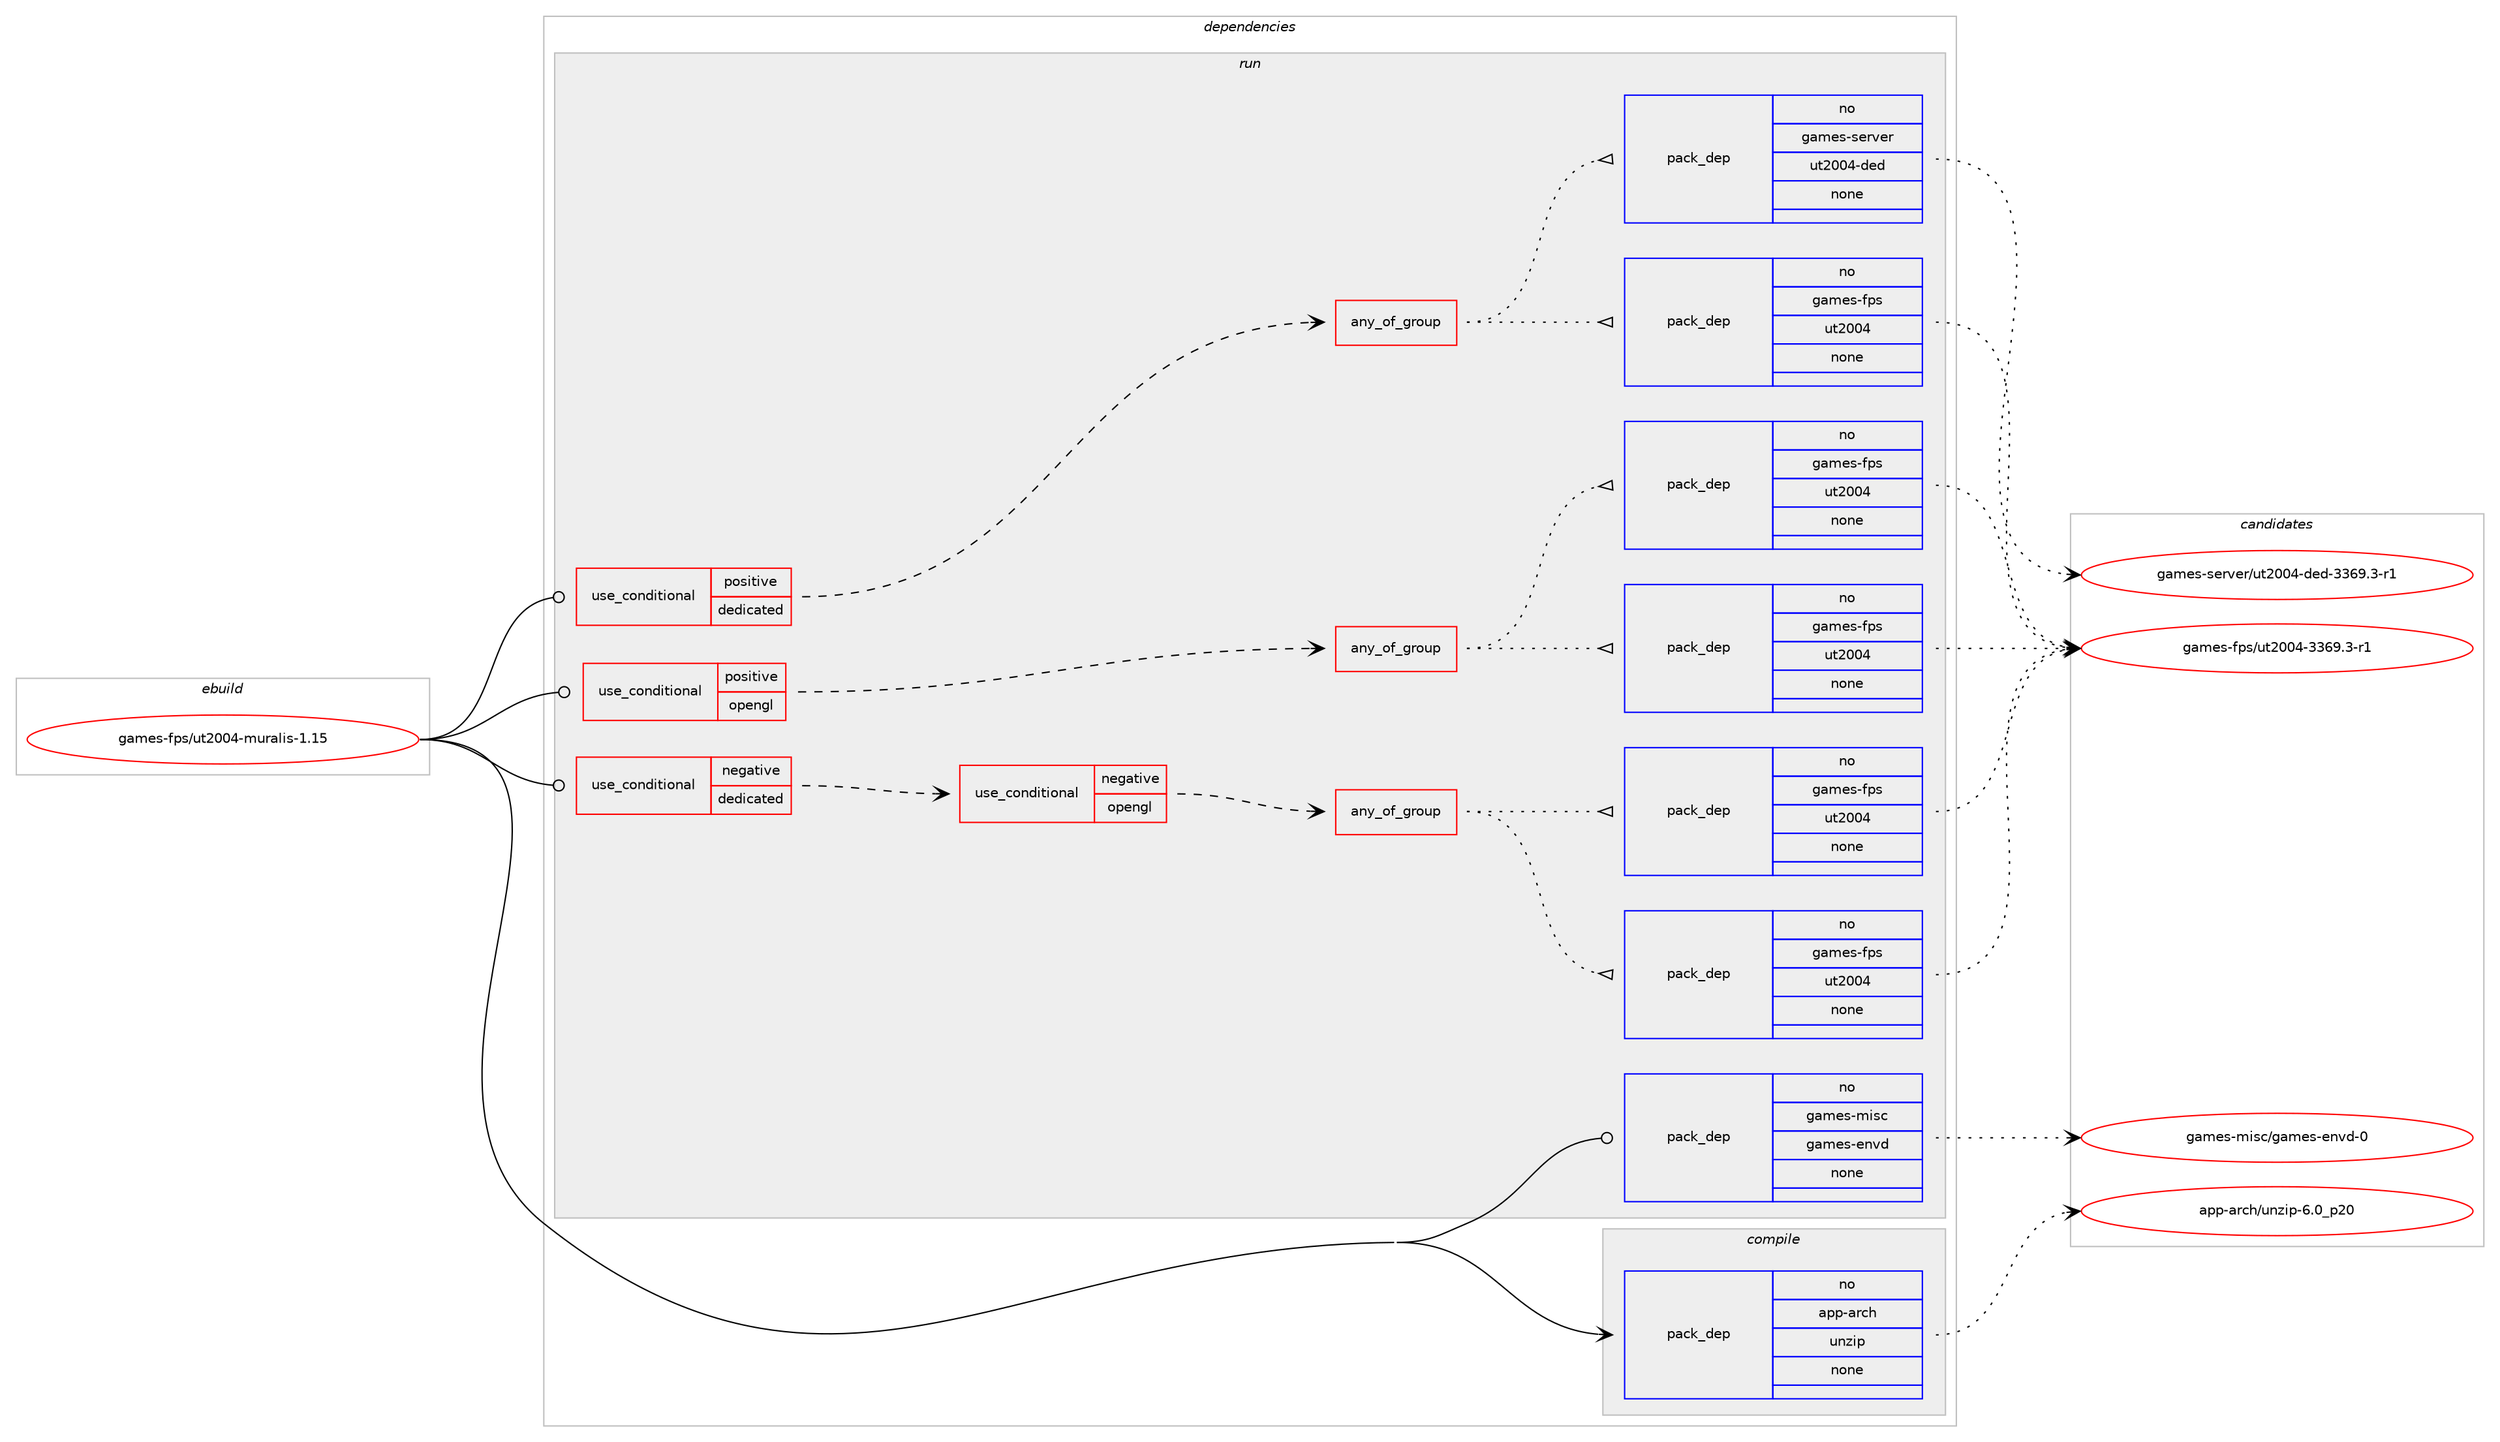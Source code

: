 digraph prolog {

# *************
# Graph options
# *************

newrank=true;
concentrate=true;
compound=true;
graph [rankdir=LR,fontname=Helvetica,fontsize=10,ranksep=1.5];#, ranksep=2.5, nodesep=0.2];
edge  [arrowhead=vee];
node  [fontname=Helvetica,fontsize=10];

# **********
# The ebuild
# **********

subgraph cluster_leftcol {
color=gray;
rank=same;
label=<<i>ebuild</i>>;
id [label="games-fps/ut2004-muralis-1.15", color=red, width=4, href="../games-fps/ut2004-muralis-1.15.svg"];
}

# ****************
# The dependencies
# ****************

subgraph cluster_midcol {
color=gray;
label=<<i>dependencies</i>>;
subgraph cluster_compile {
fillcolor="#eeeeee";
style=filled;
label=<<i>compile</i>>;
subgraph pack214542 {
dependency299867 [label=<<TABLE BORDER="0" CELLBORDER="1" CELLSPACING="0" CELLPADDING="4" WIDTH="220"><TR><TD ROWSPAN="6" CELLPADDING="30">pack_dep</TD></TR><TR><TD WIDTH="110">no</TD></TR><TR><TD>app-arch</TD></TR><TR><TD>unzip</TD></TR><TR><TD>none</TD></TR><TR><TD></TD></TR></TABLE>>, shape=none, color=blue];
}
id:e -> dependency299867:w [weight=20,style="solid",arrowhead="vee"];
}
subgraph cluster_compileandrun {
fillcolor="#eeeeee";
style=filled;
label=<<i>compile and run</i>>;
}
subgraph cluster_run {
fillcolor="#eeeeee";
style=filled;
label=<<i>run</i>>;
subgraph cond80665 {
dependency299868 [label=<<TABLE BORDER="0" CELLBORDER="1" CELLSPACING="0" CELLPADDING="4"><TR><TD ROWSPAN="3" CELLPADDING="10">use_conditional</TD></TR><TR><TD>negative</TD></TR><TR><TD>dedicated</TD></TR></TABLE>>, shape=none, color=red];
subgraph cond80666 {
dependency299869 [label=<<TABLE BORDER="0" CELLBORDER="1" CELLSPACING="0" CELLPADDING="4"><TR><TD ROWSPAN="3" CELLPADDING="10">use_conditional</TD></TR><TR><TD>negative</TD></TR><TR><TD>opengl</TD></TR></TABLE>>, shape=none, color=red];
subgraph any4607 {
dependency299870 [label=<<TABLE BORDER="0" CELLBORDER="1" CELLSPACING="0" CELLPADDING="4"><TR><TD CELLPADDING="10">any_of_group</TD></TR></TABLE>>, shape=none, color=red];subgraph pack214543 {
dependency299871 [label=<<TABLE BORDER="0" CELLBORDER="1" CELLSPACING="0" CELLPADDING="4" WIDTH="220"><TR><TD ROWSPAN="6" CELLPADDING="30">pack_dep</TD></TR><TR><TD WIDTH="110">no</TD></TR><TR><TD>games-fps</TD></TR><TR><TD>ut2004</TD></TR><TR><TD>none</TD></TR><TR><TD></TD></TR></TABLE>>, shape=none, color=blue];
}
dependency299870:e -> dependency299871:w [weight=20,style="dotted",arrowhead="oinv"];
subgraph pack214544 {
dependency299872 [label=<<TABLE BORDER="0" CELLBORDER="1" CELLSPACING="0" CELLPADDING="4" WIDTH="220"><TR><TD ROWSPAN="6" CELLPADDING="30">pack_dep</TD></TR><TR><TD WIDTH="110">no</TD></TR><TR><TD>games-fps</TD></TR><TR><TD>ut2004</TD></TR><TR><TD>none</TD></TR><TR><TD></TD></TR></TABLE>>, shape=none, color=blue];
}
dependency299870:e -> dependency299872:w [weight=20,style="dotted",arrowhead="oinv"];
}
dependency299869:e -> dependency299870:w [weight=20,style="dashed",arrowhead="vee"];
}
dependency299868:e -> dependency299869:w [weight=20,style="dashed",arrowhead="vee"];
}
id:e -> dependency299868:w [weight=20,style="solid",arrowhead="odot"];
subgraph cond80667 {
dependency299873 [label=<<TABLE BORDER="0" CELLBORDER="1" CELLSPACING="0" CELLPADDING="4"><TR><TD ROWSPAN="3" CELLPADDING="10">use_conditional</TD></TR><TR><TD>positive</TD></TR><TR><TD>dedicated</TD></TR></TABLE>>, shape=none, color=red];
subgraph any4608 {
dependency299874 [label=<<TABLE BORDER="0" CELLBORDER="1" CELLSPACING="0" CELLPADDING="4"><TR><TD CELLPADDING="10">any_of_group</TD></TR></TABLE>>, shape=none, color=red];subgraph pack214545 {
dependency299875 [label=<<TABLE BORDER="0" CELLBORDER="1" CELLSPACING="0" CELLPADDING="4" WIDTH="220"><TR><TD ROWSPAN="6" CELLPADDING="30">pack_dep</TD></TR><TR><TD WIDTH="110">no</TD></TR><TR><TD>games-server</TD></TR><TR><TD>ut2004-ded</TD></TR><TR><TD>none</TD></TR><TR><TD></TD></TR></TABLE>>, shape=none, color=blue];
}
dependency299874:e -> dependency299875:w [weight=20,style="dotted",arrowhead="oinv"];
subgraph pack214546 {
dependency299876 [label=<<TABLE BORDER="0" CELLBORDER="1" CELLSPACING="0" CELLPADDING="4" WIDTH="220"><TR><TD ROWSPAN="6" CELLPADDING="30">pack_dep</TD></TR><TR><TD WIDTH="110">no</TD></TR><TR><TD>games-fps</TD></TR><TR><TD>ut2004</TD></TR><TR><TD>none</TD></TR><TR><TD></TD></TR></TABLE>>, shape=none, color=blue];
}
dependency299874:e -> dependency299876:w [weight=20,style="dotted",arrowhead="oinv"];
}
dependency299873:e -> dependency299874:w [weight=20,style="dashed",arrowhead="vee"];
}
id:e -> dependency299873:w [weight=20,style="solid",arrowhead="odot"];
subgraph cond80668 {
dependency299877 [label=<<TABLE BORDER="0" CELLBORDER="1" CELLSPACING="0" CELLPADDING="4"><TR><TD ROWSPAN="3" CELLPADDING="10">use_conditional</TD></TR><TR><TD>positive</TD></TR><TR><TD>opengl</TD></TR></TABLE>>, shape=none, color=red];
subgraph any4609 {
dependency299878 [label=<<TABLE BORDER="0" CELLBORDER="1" CELLSPACING="0" CELLPADDING="4"><TR><TD CELLPADDING="10">any_of_group</TD></TR></TABLE>>, shape=none, color=red];subgraph pack214547 {
dependency299879 [label=<<TABLE BORDER="0" CELLBORDER="1" CELLSPACING="0" CELLPADDING="4" WIDTH="220"><TR><TD ROWSPAN="6" CELLPADDING="30">pack_dep</TD></TR><TR><TD WIDTH="110">no</TD></TR><TR><TD>games-fps</TD></TR><TR><TD>ut2004</TD></TR><TR><TD>none</TD></TR><TR><TD></TD></TR></TABLE>>, shape=none, color=blue];
}
dependency299878:e -> dependency299879:w [weight=20,style="dotted",arrowhead="oinv"];
subgraph pack214548 {
dependency299880 [label=<<TABLE BORDER="0" CELLBORDER="1" CELLSPACING="0" CELLPADDING="4" WIDTH="220"><TR><TD ROWSPAN="6" CELLPADDING="30">pack_dep</TD></TR><TR><TD WIDTH="110">no</TD></TR><TR><TD>games-fps</TD></TR><TR><TD>ut2004</TD></TR><TR><TD>none</TD></TR><TR><TD></TD></TR></TABLE>>, shape=none, color=blue];
}
dependency299878:e -> dependency299880:w [weight=20,style="dotted",arrowhead="oinv"];
}
dependency299877:e -> dependency299878:w [weight=20,style="dashed",arrowhead="vee"];
}
id:e -> dependency299877:w [weight=20,style="solid",arrowhead="odot"];
subgraph pack214549 {
dependency299881 [label=<<TABLE BORDER="0" CELLBORDER="1" CELLSPACING="0" CELLPADDING="4" WIDTH="220"><TR><TD ROWSPAN="6" CELLPADDING="30">pack_dep</TD></TR><TR><TD WIDTH="110">no</TD></TR><TR><TD>games-misc</TD></TR><TR><TD>games-envd</TD></TR><TR><TD>none</TD></TR><TR><TD></TD></TR></TABLE>>, shape=none, color=blue];
}
id:e -> dependency299881:w [weight=20,style="solid",arrowhead="odot"];
}
}

# **************
# The candidates
# **************

subgraph cluster_choices {
rank=same;
color=gray;
label=<<i>candidates</i>>;

subgraph choice214542 {
color=black;
nodesep=1;
choice971121124597114991044711711012210511245544648951125048 [label="app-arch/unzip-6.0_p20", color=red, width=4,href="../app-arch/unzip-6.0_p20.svg"];
dependency299867:e -> choice971121124597114991044711711012210511245544648951125048:w [style=dotted,weight="100"];
}
subgraph choice214543 {
color=black;
nodesep=1;
choice10397109101115451021121154711711650484852455151545746514511449 [label="games-fps/ut2004-3369.3-r1", color=red, width=4,href="../games-fps/ut2004-3369.3-r1.svg"];
dependency299871:e -> choice10397109101115451021121154711711650484852455151545746514511449:w [style=dotted,weight="100"];
}
subgraph choice214544 {
color=black;
nodesep=1;
choice10397109101115451021121154711711650484852455151545746514511449 [label="games-fps/ut2004-3369.3-r1", color=red, width=4,href="../games-fps/ut2004-3369.3-r1.svg"];
dependency299872:e -> choice10397109101115451021121154711711650484852455151545746514511449:w [style=dotted,weight="100"];
}
subgraph choice214545 {
color=black;
nodesep=1;
choice1039710910111545115101114118101114471171165048485245100101100455151545746514511449 [label="games-server/ut2004-ded-3369.3-r1", color=red, width=4,href="../games-server/ut2004-ded-3369.3-r1.svg"];
dependency299875:e -> choice1039710910111545115101114118101114471171165048485245100101100455151545746514511449:w [style=dotted,weight="100"];
}
subgraph choice214546 {
color=black;
nodesep=1;
choice10397109101115451021121154711711650484852455151545746514511449 [label="games-fps/ut2004-3369.3-r1", color=red, width=4,href="../games-fps/ut2004-3369.3-r1.svg"];
dependency299876:e -> choice10397109101115451021121154711711650484852455151545746514511449:w [style=dotted,weight="100"];
}
subgraph choice214547 {
color=black;
nodesep=1;
choice10397109101115451021121154711711650484852455151545746514511449 [label="games-fps/ut2004-3369.3-r1", color=red, width=4,href="../games-fps/ut2004-3369.3-r1.svg"];
dependency299879:e -> choice10397109101115451021121154711711650484852455151545746514511449:w [style=dotted,weight="100"];
}
subgraph choice214548 {
color=black;
nodesep=1;
choice10397109101115451021121154711711650484852455151545746514511449 [label="games-fps/ut2004-3369.3-r1", color=red, width=4,href="../games-fps/ut2004-3369.3-r1.svg"];
dependency299880:e -> choice10397109101115451021121154711711650484852455151545746514511449:w [style=dotted,weight="100"];
}
subgraph choice214549 {
color=black;
nodesep=1;
choice1039710910111545109105115994710397109101115451011101181004548 [label="games-misc/games-envd-0", color=red, width=4,href="../games-misc/games-envd-0.svg"];
dependency299881:e -> choice1039710910111545109105115994710397109101115451011101181004548:w [style=dotted,weight="100"];
}
}

}
